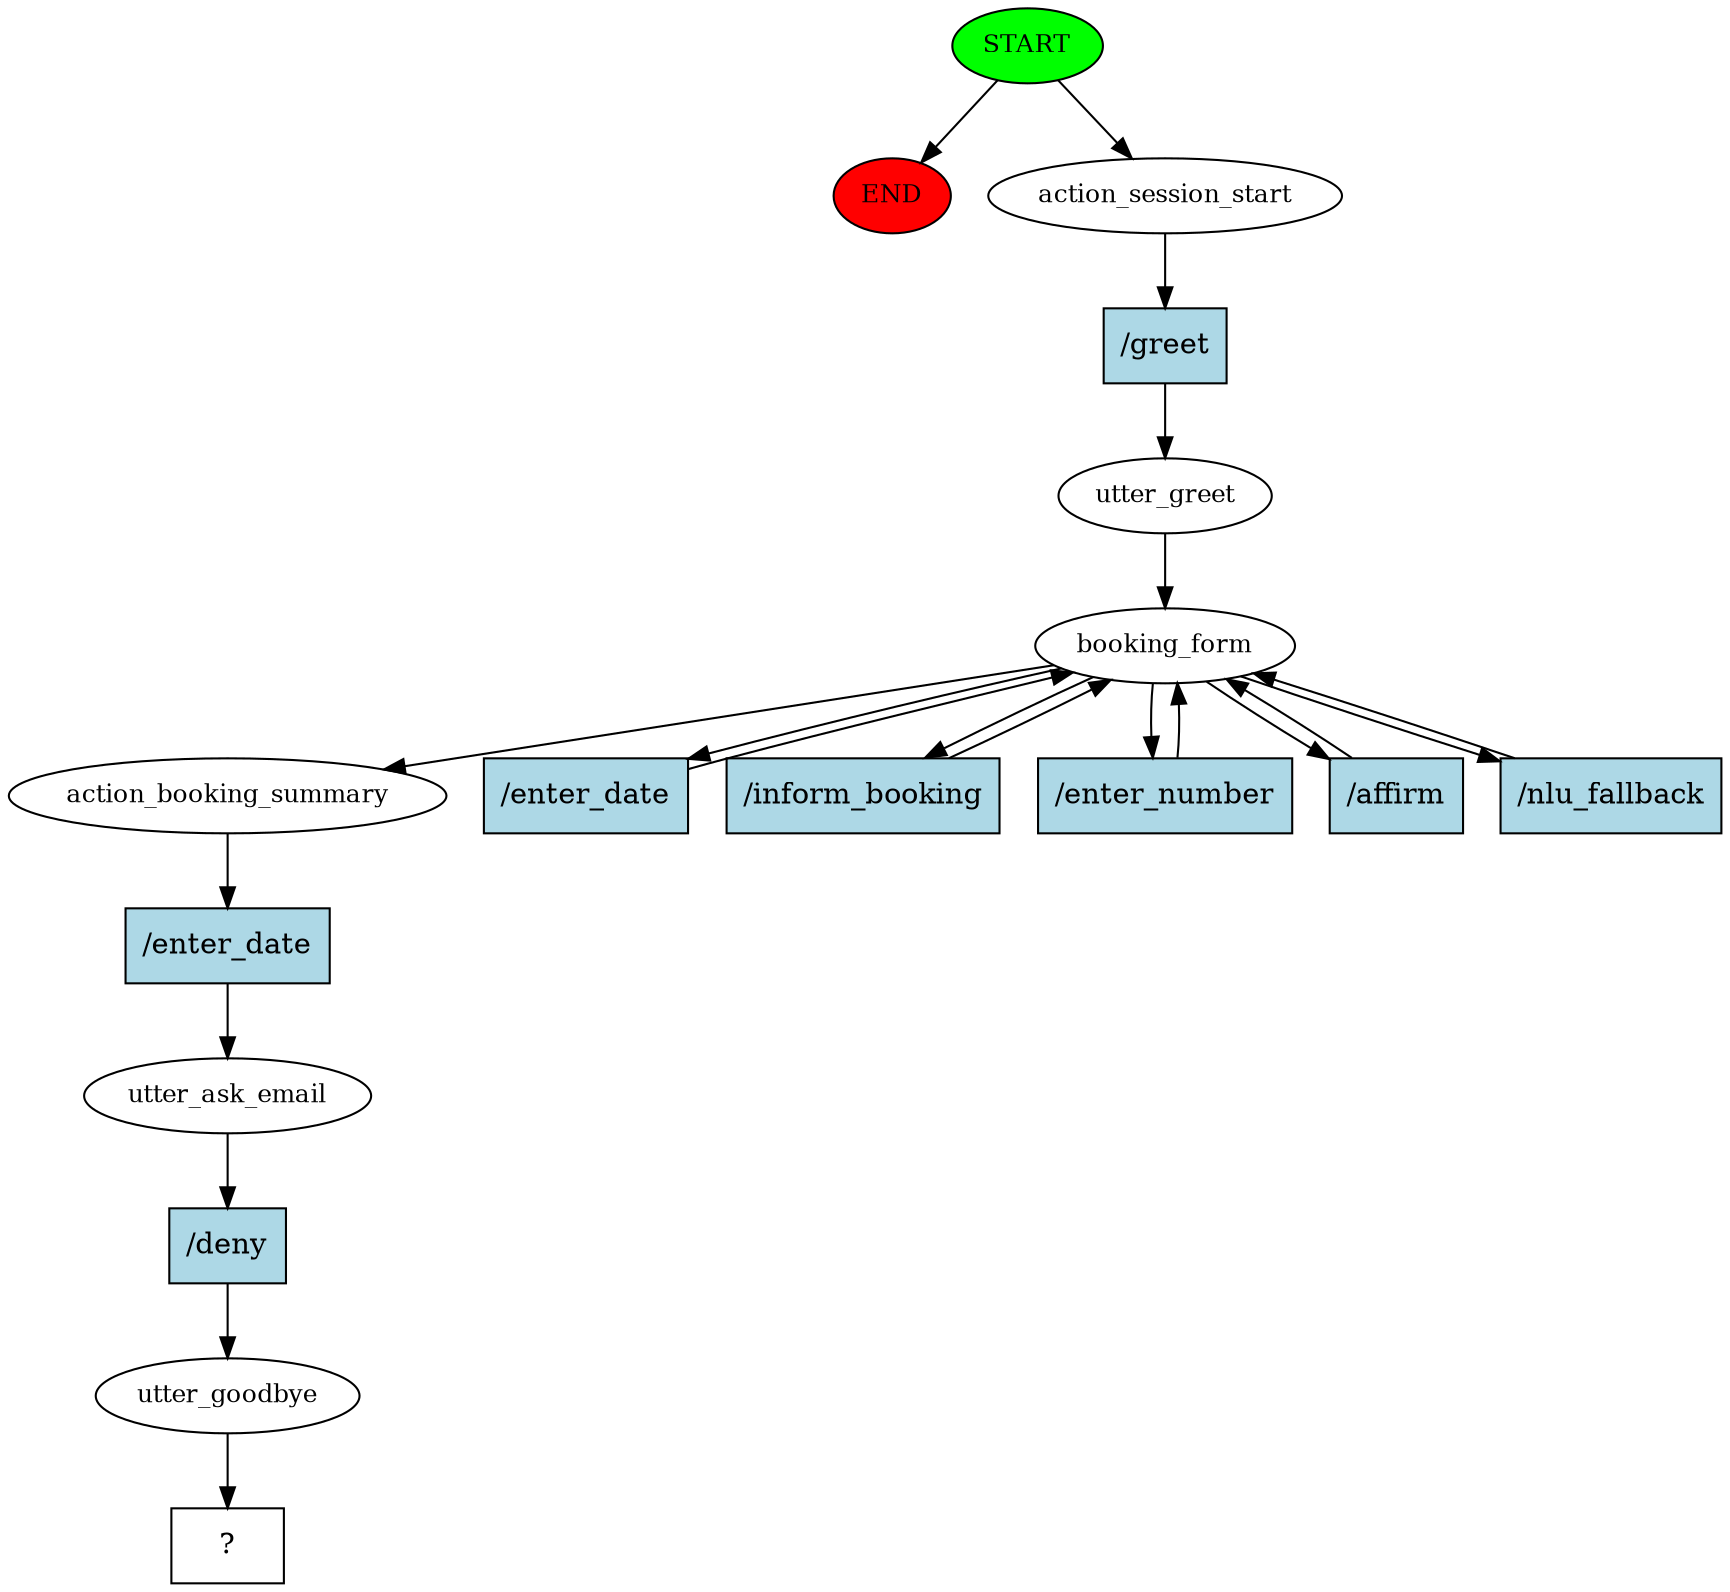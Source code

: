 digraph  {
0 [class="start active", fillcolor=green, fontsize=12, label=START, style=filled];
"-1" [class=end, fillcolor=red, fontsize=12, label=END, style=filled];
1 [class=active, fontsize=12, label=action_session_start];
2 [class=active, fontsize=12, label=utter_greet];
3 [class=active, fontsize=12, label=booking_form];
10 [class=active, fontsize=12, label=action_booking_summary];
11 [class=active, fontsize=12, label=utter_ask_email];
12 [class=active, fontsize=12, label=utter_goodbye];
13 [class="intent dashed active", label="  ?  ", shape=rect];
14 [class="intent active", fillcolor=lightblue, label="/greet", shape=rect, style=filled];
15 [class="intent active", fillcolor=lightblue, label="/enter_date", shape=rect, style=filled];
16 [class="intent active", fillcolor=lightblue, label="/inform_booking", shape=rect, style=filled];
17 [class="intent active", fillcolor=lightblue, label="/enter_number", shape=rect, style=filled];
18 [class="intent active", fillcolor=lightblue, label="/affirm", shape=rect, style=filled];
19 [class="intent active", fillcolor=lightblue, label="/nlu_fallback", shape=rect, style=filled];
20 [class="intent active", fillcolor=lightblue, label="/enter_date", shape=rect, style=filled];
21 [class="intent active", fillcolor=lightblue, label="/deny", shape=rect, style=filled];
0 -> "-1"  [class="", key=NONE, label=""];
0 -> 1  [class=active, key=NONE, label=""];
1 -> 14  [class=active, key=0];
2 -> 3  [class=active, key=NONE, label=""];
3 -> 10  [class=active, key=NONE, label=""];
3 -> 15  [class=active, key=0];
3 -> 16  [class=active, key=0];
3 -> 17  [class=active, key=0];
3 -> 18  [class=active, key=0];
3 -> 19  [class=active, key=0];
10 -> 20  [class=active, key=0];
11 -> 21  [class=active, key=0];
12 -> 13  [class=active, key=NONE, label=""];
14 -> 2  [class=active, key=0];
15 -> 3  [class=active, key=0];
16 -> 3  [class=active, key=0];
17 -> 3  [class=active, key=0];
18 -> 3  [class=active, key=0];
19 -> 3  [class=active, key=0];
20 -> 11  [class=active, key=0];
21 -> 12  [class=active, key=0];
}
